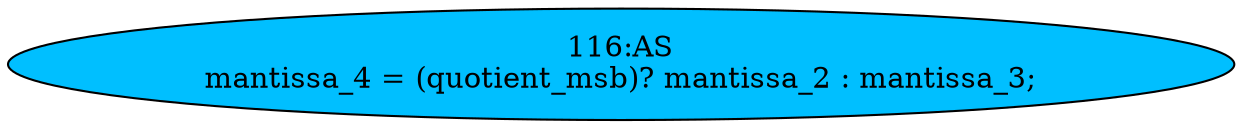 strict digraph "" {
	node [label="\N"];
	"116:AS"	 [ast="<pyverilog.vparser.ast.Assign object at 0x7f284bca9350>",
		def_var="['mantissa_4']",
		fillcolor=deepskyblue,
		label="116:AS
mantissa_4 = (quotient_msb)? mantissa_2 : mantissa_3;",
		statements="[]",
		style=filled,
		typ=Assign,
		use_var="['quotient_msb', 'mantissa_2', 'mantissa_3']"];
}
